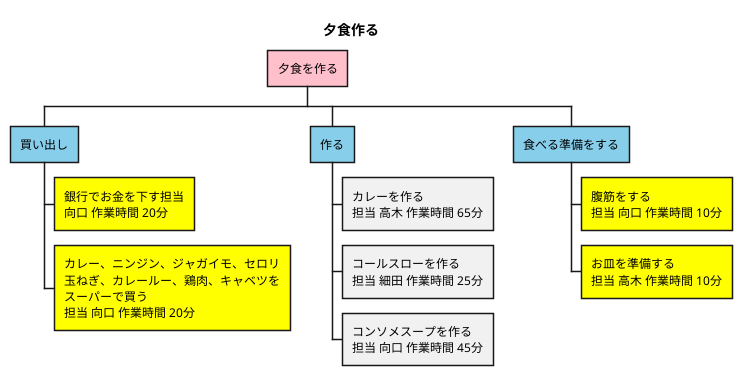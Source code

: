 @startwbs dinnerを作る
title 夕食作る 
*[#Pink] 夕食を作る
**[#SkyBlue] 買い出し
***[#Yellow] 銀行でお金を下す担当\n向口 作業時間 20分
***[#Yellow] カレー、ニンジン、ジャガイモ、セロリ\n玉ねぎ、カレールー、鶏肉、キャベツを\nスーパーで買う\n担当 向口 作業時間 20分
**[#SkyBlue] 作る
*** カレーを作る\n担当 高木 作業時間 65分
*** コールスローを作る\n担当 細田 作業時間 25分
*** コンソメスープを作る\n担当 向口 作業時間 45分
**[#SkyBlue] 食べる準備をする
***[#Yellow] 腹筋をする\n担当 向口 作業時間 10分
***[#Yellow] お皿を準備する\n担当 高木 作業時間 10分
@endwbs